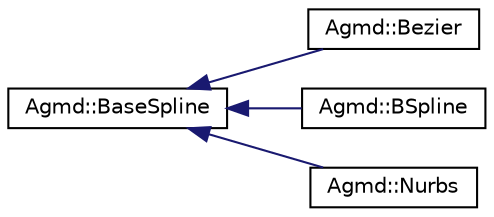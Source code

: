 digraph "Graphical Class Hierarchy"
{
  edge [fontname="Helvetica",fontsize="10",labelfontname="Helvetica",labelfontsize="10"];
  node [fontname="Helvetica",fontsize="10",shape=record];
  rankdir="LR";
  Node1 [label="Agmd::BaseSpline",height=0.2,width=0.4,color="black", fillcolor="white", style="filled",URL="$class_agmd_1_1_base_spline.html"];
  Node1 -> Node2 [dir="back",color="midnightblue",fontsize="10",style="solid",fontname="Helvetica"];
  Node2 [label="Agmd::Bezier",height=0.2,width=0.4,color="black", fillcolor="white", style="filled",URL="$class_agmd_1_1_bezier.html"];
  Node1 -> Node3 [dir="back",color="midnightblue",fontsize="10",style="solid",fontname="Helvetica"];
  Node3 [label="Agmd::BSpline",height=0.2,width=0.4,color="black", fillcolor="white", style="filled",URL="$class_agmd_1_1_b_spline.html"];
  Node1 -> Node4 [dir="back",color="midnightblue",fontsize="10",style="solid",fontname="Helvetica"];
  Node4 [label="Agmd::Nurbs",height=0.2,width=0.4,color="black", fillcolor="white", style="filled",URL="$class_agmd_1_1_nurbs.html"];
}
